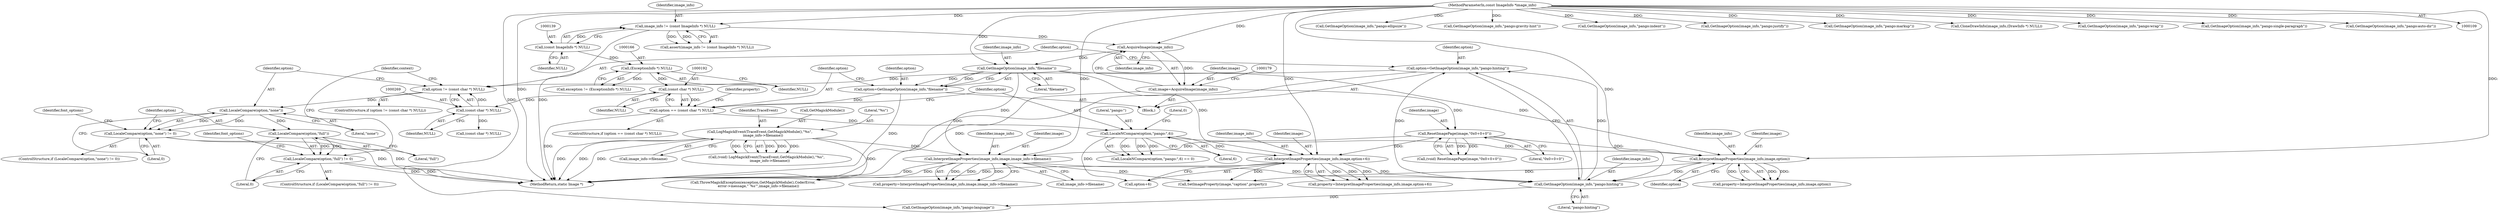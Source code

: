 digraph "0_ImageMagick_f6e9d0d9955e85bdd7540b251cd50d598dacc5e6_42@pointer" {
"1000274" [label="(Call,LocaleCompare(option,\"none\"))"];
"1000266" [label="(Call,option != (const char *) NULL)"];
"1000260" [label="(Call,option=GetImageOption(image_info,\"pango:hinting\"))"];
"1000262" [label="(Call,GetImageOption(image_info,\"pango:hinting\"))"];
"1000221" [label="(Call,InterpretImageProperties(image_info,image,option))"];
"1000185" [label="(Call,GetImageOption(image_info,\"filename\"))"];
"1000176" [label="(Call,AcquireImage(image_info))"];
"1000136" [label="(Call,image_info != (const ImageInfo *) NULL)"];
"1000110" [label="(MethodParameterIn,const ImageInfo *image_info)"];
"1000138" [label="(Call,(const ImageInfo *) NULL)"];
"1000180" [label="(Call,ResetImagePage(image,\"0x0+0+0\"))"];
"1000174" [label="(Call,image=AcquireImage(image_info))"];
"1000205" [label="(Call,LocaleNCompare(option,\"pango:\",6))"];
"1000189" [label="(Call,option == (const char *) NULL)"];
"1000183" [label="(Call,option=GetImageOption(image_info,\"filename\"))"];
"1000191" [label="(Call,(const char *) NULL)"];
"1000165" [label="(Call,(ExceptionInfo *) NULL)"];
"1000196" [label="(Call,InterpretImageProperties(image_info,image,image_info->filename))"];
"1000155" [label="(Call,LogMagickEvent(TraceEvent,GetMagickModule(),\"%s\",\n      image_info->filename))"];
"1000212" [label="(Call,InterpretImageProperties(image_info,image,option+6))"];
"1000268" [label="(Call,(const char *) NULL)"];
"1000273" [label="(Call,LocaleCompare(option,\"none\") != 0)"];
"1000283" [label="(Call,LocaleCompare(option,\"full\"))"];
"1000282" [label="(Call,LocaleCompare(option,\"full\") != 0)"];
"1000182" [label="(Literal,\"0x0+0+0\")"];
"1000186" [label="(Identifier,image_info)"];
"1000273" [label="(Call,LocaleCompare(option,\"none\") != 0)"];
"1000212" [label="(Call,InterpretImageProperties(image_info,image,option+6))"];
"1000137" [label="(Identifier,image_info)"];
"1000270" [label="(Identifier,NULL)"];
"1000301" [label="(Call,GetImageOption(image_info,\"pango:language\"))"];
"1000277" [label="(Literal,0)"];
"1000213" [label="(Identifier,image_info)"];
"1000210" [label="(Call,property=InterpretImageProperties(image_info,image,option+6))"];
"1000219" [label="(Call,property=InterpretImageProperties(image_info,image,option))"];
"1000156" [label="(Identifier,TraceEvent)"];
"1000726" [label="(Call,ThrowMagickException(exception,GetMagickModule(),CoderError,\n          error->message,\"`%s'\",image_info->filename))"];
"1000178" [label="(Call,(void) ResetImagePage(image,\"0x0+0+0\"))"];
"1000265" [label="(ControlStructure,if (option != (const char *) NULL))"];
"1000275" [label="(Identifier,option)"];
"1000195" [label="(Identifier,property)"];
"1000176" [label="(Call,AcquireImage(image_info))"];
"1000209" [label="(Literal,0)"];
"1000227" [label="(Call,SetImageProperty(image,\"caption\",property))"];
"1000177" [label="(Identifier,image_info)"];
"1000291" [label="(Identifier,context)"];
"1000167" [label="(Identifier,NULL)"];
"1000215" [label="(Call,option+6)"];
"1000205" [label="(Call,LocaleNCompare(option,\"pango:\",6))"];
"1000206" [label="(Identifier,option)"];
"1000189" [label="(Call,option == (const char *) NULL)"];
"1000432" [label="(Call,GetImageOption(image_info,\"pango:ellipsize\"))"];
"1000136" [label="(Call,image_info != (const ImageInfo *) NULL)"];
"1000264" [label="(Literal,\"pango:hinting\")"];
"1000375" [label="(Call,GetImageOption(image_info,\"pango:gravity-hint\"))"];
"1000557" [label="(Call,GetImageOption(image_info,\"pango:indent\"))"];
"1000272" [label="(ControlStructure,if (LocaleCompare(option,\"none\") != 0))"];
"1000263" [label="(Identifier,image_info)"];
"1000288" [label="(Identifier,font_options)"];
"1000260" [label="(Call,option=GetImageOption(image_info,\"pango:hinting\"))"];
"1000285" [label="(Literal,\"full\")"];
"1000279" [label="(Identifier,font_options)"];
"1000175" [label="(Identifier,image)"];
"1000224" [label="(Identifier,option)"];
"1000281" [label="(ControlStructure,if (LocaleCompare(option,\"full\") != 0))"];
"1001189" [label="(MethodReturn,static Image *)"];
"1000222" [label="(Identifier,image_info)"];
"1000155" [label="(Call,LogMagickEvent(TraceEvent,GetMagickModule(),\"%s\",\n      image_info->filename))"];
"1000157" [label="(Call,GetMagickModule())"];
"1000204" [label="(Call,LocaleNCompare(option,\"pango:\",6) == 0)"];
"1000110" [label="(MethodParameterIn,const ImageInfo *image_info)"];
"1000190" [label="(Identifier,option)"];
"1000480" [label="(Call,GetImageOption(image_info,\"pango:justify\"))"];
"1000183" [label="(Call,option=GetImageOption(image_info,\"filename\"))"];
"1000153" [label="(Call,(void) LogMagickEvent(TraceEvent,GetMagickModule(),\"%s\",\n      image_info->filename))"];
"1000282" [label="(Call,LocaleCompare(option,\"full\") != 0)"];
"1000268" [label="(Call,(const char *) NULL)"];
"1000283" [label="(Call,LocaleCompare(option,\"full\"))"];
"1000274" [label="(Call,LocaleCompare(option,\"none\"))"];
"1000174" [label="(Call,image=AcquireImage(image_info))"];
"1000684" [label="(Call,GetImageOption(image_info,\"pango:markup\"))"];
"1000276" [label="(Literal,\"none\")"];
"1000158" [label="(Literal,\"%s\")"];
"1000208" [label="(Literal,6)"];
"1000262" [label="(Call,GetImageOption(image_info,\"pango:hinting\"))"];
"1000197" [label="(Identifier,image_info)"];
"1000188" [label="(ControlStructure,if (option == (const char *) NULL))"];
"1000307" [label="(Call,(const char *) NULL)"];
"1000198" [label="(Identifier,image)"];
"1000196" [label="(Call,InterpretImageProperties(image_info,image,image_info->filename))"];
"1000316" [label="(Call,CloneDrawInfo(image_info,(DrawInfo *) NULL))"];
"1000221" [label="(Call,InterpretImageProperties(image_info,image,option))"];
"1000267" [label="(Identifier,option)"];
"1000191" [label="(Call,(const char *) NULL)"];
"1000223" [label="(Identifier,image)"];
"1000194" [label="(Call,property=InterpretImageProperties(image_info,image,image_info->filename))"];
"1000180" [label="(Call,ResetImagePage(image,\"0x0+0+0\"))"];
"1000284" [label="(Identifier,option)"];
"1000518" [label="(Call,GetImageOption(image_info,\"pango:wrap\"))"];
"1000499" [label="(Call,GetImageOption(image_info,\"pango:single-paragraph\"))"];
"1000140" [label="(Identifier,NULL)"];
"1000165" [label="(Call,(ExceptionInfo *) NULL)"];
"1000286" [label="(Literal,0)"];
"1000184" [label="(Identifier,option)"];
"1000418" [label="(Call,GetImageOption(image_info,\"pango:auto-dir\"))"];
"1000138" [label="(Call,(const ImageInfo *) NULL)"];
"1000135" [label="(Call,assert(image_info != (const ImageInfo *) NULL))"];
"1000214" [label="(Identifier,image)"];
"1000266" [label="(Call,option != (const char *) NULL)"];
"1000207" [label="(Literal,\"pango:\")"];
"1000159" [label="(Call,image_info->filename)"];
"1000187" [label="(Literal,\"filename\")"];
"1000112" [label="(Block,)"];
"1000163" [label="(Call,exception != (ExceptionInfo *) NULL)"];
"1000261" [label="(Identifier,option)"];
"1000185" [label="(Call,GetImageOption(image_info,\"filename\"))"];
"1000199" [label="(Call,image_info->filename)"];
"1000193" [label="(Identifier,NULL)"];
"1000181" [label="(Identifier,image)"];
"1000274" -> "1000273"  [label="AST: "];
"1000274" -> "1000276"  [label="CFG: "];
"1000275" -> "1000274"  [label="AST: "];
"1000276" -> "1000274"  [label="AST: "];
"1000277" -> "1000274"  [label="CFG: "];
"1000274" -> "1000273"  [label="DDG: "];
"1000274" -> "1000273"  [label="DDG: "];
"1000266" -> "1000274"  [label="DDG: "];
"1000274" -> "1000283"  [label="DDG: "];
"1000266" -> "1000265"  [label="AST: "];
"1000266" -> "1000268"  [label="CFG: "];
"1000267" -> "1000266"  [label="AST: "];
"1000268" -> "1000266"  [label="AST: "];
"1000275" -> "1000266"  [label="CFG: "];
"1000291" -> "1000266"  [label="CFG: "];
"1000260" -> "1000266"  [label="DDG: "];
"1000268" -> "1000266"  [label="DDG: "];
"1000260" -> "1000112"  [label="AST: "];
"1000260" -> "1000262"  [label="CFG: "];
"1000261" -> "1000260"  [label="AST: "];
"1000262" -> "1000260"  [label="AST: "];
"1000267" -> "1000260"  [label="CFG: "];
"1000260" -> "1001189"  [label="DDG: "];
"1000262" -> "1000260"  [label="DDG: "];
"1000262" -> "1000260"  [label="DDG: "];
"1000262" -> "1000264"  [label="CFG: "];
"1000263" -> "1000262"  [label="AST: "];
"1000264" -> "1000262"  [label="AST: "];
"1000221" -> "1000262"  [label="DDG: "];
"1000196" -> "1000262"  [label="DDG: "];
"1000212" -> "1000262"  [label="DDG: "];
"1000110" -> "1000262"  [label="DDG: "];
"1000262" -> "1000301"  [label="DDG: "];
"1000221" -> "1000219"  [label="AST: "];
"1000221" -> "1000224"  [label="CFG: "];
"1000222" -> "1000221"  [label="AST: "];
"1000223" -> "1000221"  [label="AST: "];
"1000224" -> "1000221"  [label="AST: "];
"1000219" -> "1000221"  [label="CFG: "];
"1000221" -> "1000219"  [label="DDG: "];
"1000221" -> "1000219"  [label="DDG: "];
"1000221" -> "1000219"  [label="DDG: "];
"1000185" -> "1000221"  [label="DDG: "];
"1000110" -> "1000221"  [label="DDG: "];
"1000180" -> "1000221"  [label="DDG: "];
"1000205" -> "1000221"  [label="DDG: "];
"1000221" -> "1000227"  [label="DDG: "];
"1000185" -> "1000183"  [label="AST: "];
"1000185" -> "1000187"  [label="CFG: "];
"1000186" -> "1000185"  [label="AST: "];
"1000187" -> "1000185"  [label="AST: "];
"1000183" -> "1000185"  [label="CFG: "];
"1000185" -> "1000183"  [label="DDG: "];
"1000185" -> "1000183"  [label="DDG: "];
"1000176" -> "1000185"  [label="DDG: "];
"1000110" -> "1000185"  [label="DDG: "];
"1000185" -> "1000196"  [label="DDG: "];
"1000185" -> "1000212"  [label="DDG: "];
"1000176" -> "1000174"  [label="AST: "];
"1000176" -> "1000177"  [label="CFG: "];
"1000177" -> "1000176"  [label="AST: "];
"1000174" -> "1000176"  [label="CFG: "];
"1000176" -> "1000174"  [label="DDG: "];
"1000136" -> "1000176"  [label="DDG: "];
"1000110" -> "1000176"  [label="DDG: "];
"1000136" -> "1000135"  [label="AST: "];
"1000136" -> "1000138"  [label="CFG: "];
"1000137" -> "1000136"  [label="AST: "];
"1000138" -> "1000136"  [label="AST: "];
"1000135" -> "1000136"  [label="CFG: "];
"1000136" -> "1001189"  [label="DDG: "];
"1000136" -> "1000135"  [label="DDG: "];
"1000136" -> "1000135"  [label="DDG: "];
"1000110" -> "1000136"  [label="DDG: "];
"1000138" -> "1000136"  [label="DDG: "];
"1000110" -> "1000109"  [label="AST: "];
"1000110" -> "1001189"  [label="DDG: "];
"1000110" -> "1000196"  [label="DDG: "];
"1000110" -> "1000212"  [label="DDG: "];
"1000110" -> "1000301"  [label="DDG: "];
"1000110" -> "1000316"  [label="DDG: "];
"1000110" -> "1000375"  [label="DDG: "];
"1000110" -> "1000418"  [label="DDG: "];
"1000110" -> "1000432"  [label="DDG: "];
"1000110" -> "1000480"  [label="DDG: "];
"1000110" -> "1000499"  [label="DDG: "];
"1000110" -> "1000518"  [label="DDG: "];
"1000110" -> "1000557"  [label="DDG: "];
"1000110" -> "1000684"  [label="DDG: "];
"1000138" -> "1000140"  [label="CFG: "];
"1000139" -> "1000138"  [label="AST: "];
"1000140" -> "1000138"  [label="AST: "];
"1000138" -> "1000165"  [label="DDG: "];
"1000180" -> "1000178"  [label="AST: "];
"1000180" -> "1000182"  [label="CFG: "];
"1000181" -> "1000180"  [label="AST: "];
"1000182" -> "1000180"  [label="AST: "];
"1000178" -> "1000180"  [label="CFG: "];
"1000180" -> "1000178"  [label="DDG: "];
"1000180" -> "1000178"  [label="DDG: "];
"1000174" -> "1000180"  [label="DDG: "];
"1000180" -> "1000196"  [label="DDG: "];
"1000180" -> "1000212"  [label="DDG: "];
"1000174" -> "1000112"  [label="AST: "];
"1000175" -> "1000174"  [label="AST: "];
"1000179" -> "1000174"  [label="CFG: "];
"1000174" -> "1001189"  [label="DDG: "];
"1000205" -> "1000204"  [label="AST: "];
"1000205" -> "1000208"  [label="CFG: "];
"1000206" -> "1000205"  [label="AST: "];
"1000207" -> "1000205"  [label="AST: "];
"1000208" -> "1000205"  [label="AST: "];
"1000209" -> "1000205"  [label="CFG: "];
"1000205" -> "1000204"  [label="DDG: "];
"1000205" -> "1000204"  [label="DDG: "];
"1000205" -> "1000204"  [label="DDG: "];
"1000189" -> "1000205"  [label="DDG: "];
"1000205" -> "1000212"  [label="DDG: "];
"1000205" -> "1000215"  [label="DDG: "];
"1000189" -> "1000188"  [label="AST: "];
"1000189" -> "1000191"  [label="CFG: "];
"1000190" -> "1000189"  [label="AST: "];
"1000191" -> "1000189"  [label="AST: "];
"1000195" -> "1000189"  [label="CFG: "];
"1000206" -> "1000189"  [label="CFG: "];
"1000189" -> "1001189"  [label="DDG: "];
"1000183" -> "1000189"  [label="DDG: "];
"1000191" -> "1000189"  [label="DDG: "];
"1000183" -> "1000112"  [label="AST: "];
"1000184" -> "1000183"  [label="AST: "];
"1000190" -> "1000183"  [label="CFG: "];
"1000183" -> "1001189"  [label="DDG: "];
"1000191" -> "1000193"  [label="CFG: "];
"1000192" -> "1000191"  [label="AST: "];
"1000193" -> "1000191"  [label="AST: "];
"1000165" -> "1000191"  [label="DDG: "];
"1000191" -> "1000268"  [label="DDG: "];
"1000165" -> "1000163"  [label="AST: "];
"1000165" -> "1000167"  [label="CFG: "];
"1000166" -> "1000165"  [label="AST: "];
"1000167" -> "1000165"  [label="AST: "];
"1000163" -> "1000165"  [label="CFG: "];
"1000165" -> "1000163"  [label="DDG: "];
"1000196" -> "1000194"  [label="AST: "];
"1000196" -> "1000199"  [label="CFG: "];
"1000197" -> "1000196"  [label="AST: "];
"1000198" -> "1000196"  [label="AST: "];
"1000199" -> "1000196"  [label="AST: "];
"1000194" -> "1000196"  [label="CFG: "];
"1000196" -> "1001189"  [label="DDG: "];
"1000196" -> "1000194"  [label="DDG: "];
"1000196" -> "1000194"  [label="DDG: "];
"1000196" -> "1000194"  [label="DDG: "];
"1000155" -> "1000196"  [label="DDG: "];
"1000196" -> "1000227"  [label="DDG: "];
"1000196" -> "1000726"  [label="DDG: "];
"1000155" -> "1000153"  [label="AST: "];
"1000155" -> "1000159"  [label="CFG: "];
"1000156" -> "1000155"  [label="AST: "];
"1000157" -> "1000155"  [label="AST: "];
"1000158" -> "1000155"  [label="AST: "];
"1000159" -> "1000155"  [label="AST: "];
"1000153" -> "1000155"  [label="CFG: "];
"1000155" -> "1001189"  [label="DDG: "];
"1000155" -> "1001189"  [label="DDG: "];
"1000155" -> "1001189"  [label="DDG: "];
"1000155" -> "1000153"  [label="DDG: "];
"1000155" -> "1000153"  [label="DDG: "];
"1000155" -> "1000153"  [label="DDG: "];
"1000155" -> "1000153"  [label="DDG: "];
"1000155" -> "1000726"  [label="DDG: "];
"1000212" -> "1000210"  [label="AST: "];
"1000212" -> "1000215"  [label="CFG: "];
"1000213" -> "1000212"  [label="AST: "];
"1000214" -> "1000212"  [label="AST: "];
"1000215" -> "1000212"  [label="AST: "];
"1000210" -> "1000212"  [label="CFG: "];
"1000212" -> "1001189"  [label="DDG: "];
"1000212" -> "1000210"  [label="DDG: "];
"1000212" -> "1000210"  [label="DDG: "];
"1000212" -> "1000210"  [label="DDG: "];
"1000212" -> "1000227"  [label="DDG: "];
"1000268" -> "1000270"  [label="CFG: "];
"1000269" -> "1000268"  [label="AST: "];
"1000270" -> "1000268"  [label="AST: "];
"1000268" -> "1000307"  [label="DDG: "];
"1000273" -> "1000272"  [label="AST: "];
"1000273" -> "1000277"  [label="CFG: "];
"1000277" -> "1000273"  [label="AST: "];
"1000279" -> "1000273"  [label="CFG: "];
"1000284" -> "1000273"  [label="CFG: "];
"1000273" -> "1001189"  [label="DDG: "];
"1000273" -> "1001189"  [label="DDG: "];
"1000283" -> "1000282"  [label="AST: "];
"1000283" -> "1000285"  [label="CFG: "];
"1000284" -> "1000283"  [label="AST: "];
"1000285" -> "1000283"  [label="AST: "];
"1000286" -> "1000283"  [label="CFG: "];
"1000283" -> "1000282"  [label="DDG: "];
"1000283" -> "1000282"  [label="DDG: "];
"1000282" -> "1000281"  [label="AST: "];
"1000282" -> "1000286"  [label="CFG: "];
"1000286" -> "1000282"  [label="AST: "];
"1000288" -> "1000282"  [label="CFG: "];
"1000291" -> "1000282"  [label="CFG: "];
"1000282" -> "1001189"  [label="DDG: "];
"1000282" -> "1001189"  [label="DDG: "];
}
